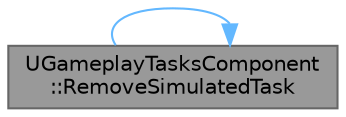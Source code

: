 digraph "UGameplayTasksComponent::RemoveSimulatedTask"
{
 // INTERACTIVE_SVG=YES
 // LATEX_PDF_SIZE
  bgcolor="transparent";
  edge [fontname=Helvetica,fontsize=10,labelfontname=Helvetica,labelfontsize=10];
  node [fontname=Helvetica,fontsize=10,shape=box,height=0.2,width=0.4];
  rankdir="LR";
  Node1 [id="Node000001",label="UGameplayTasksComponent\l::RemoveSimulatedTask",height=0.2,width=0.4,color="gray40", fillcolor="grey60", style="filled", fontcolor="black",tooltip="Remove an existing simulated task."];
  Node1 -> Node1 [id="edge1_Node000001_Node000001",color="steelblue1",style="solid",tooltip=" "];
}
